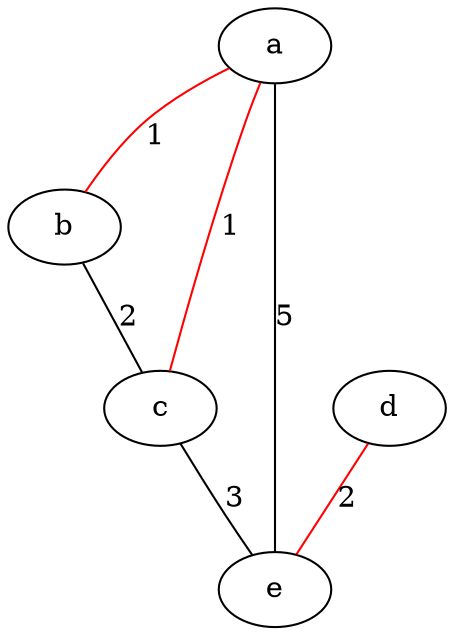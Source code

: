 strict graph "" {
	a	 [style=vertex];
	b	 [style=vertex];
	a -- b	 [color=red,
		label=1,
		style="edge",
		weight=1];
	c	 [style=vertex];
	a -- c	 [color=red,
		label=1,
		style="edge",
		weight=1];
	e	 [style=vertex];
	a -- e	 [color=black,
		label=5,
		style="edge",
		weight=5];
	b -- c	 [color=black,
		label=2,
		style="edge",
		weight=2];
	c -- e	 [color=black,
		label=3,
		style="edge",
		weight=3];
	d	 [style=vertex];
	d -- e	 [color=red,
		label=2,
		style="edge",
		weight=2];
}
